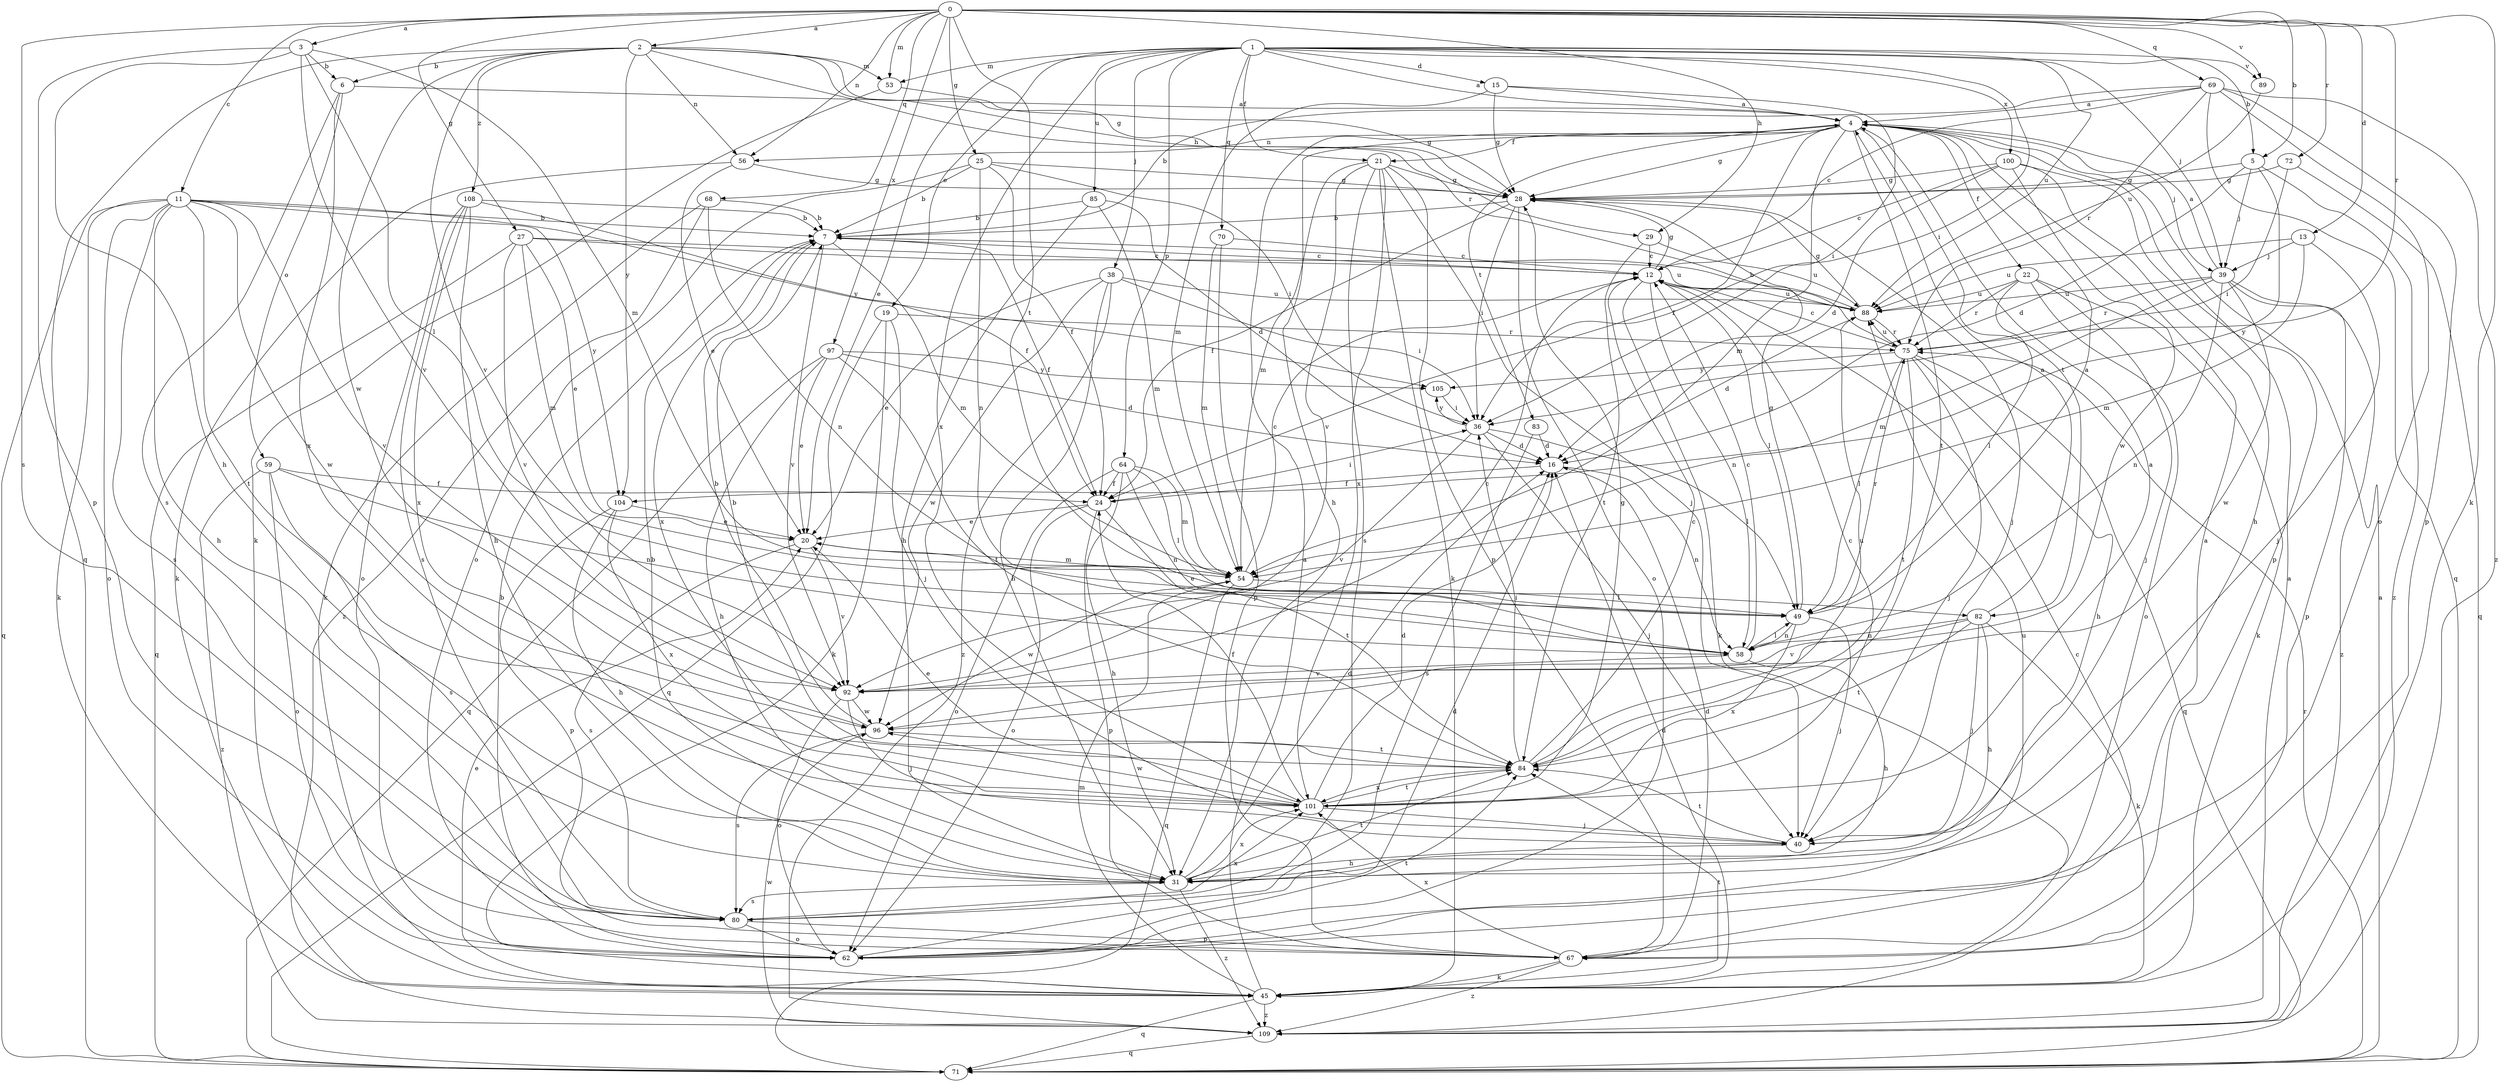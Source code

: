 strict digraph  {
0;
1;
2;
3;
4;
5;
6;
7;
11;
12;
13;
15;
16;
19;
20;
21;
22;
24;
25;
27;
28;
29;
31;
36;
38;
39;
40;
45;
49;
53;
54;
56;
58;
59;
62;
64;
67;
68;
69;
70;
71;
72;
75;
80;
82;
83;
84;
85;
88;
89;
92;
96;
97;
100;
101;
104;
105;
108;
109;
0 -> 2  [label=a];
0 -> 3  [label=a];
0 -> 5  [label=b];
0 -> 11  [label=c];
0 -> 13  [label=d];
0 -> 25  [label=g];
0 -> 27  [label=g];
0 -> 29  [label=h];
0 -> 45  [label=k];
0 -> 53  [label=m];
0 -> 56  [label=n];
0 -> 68  [label=q];
0 -> 69  [label=q];
0 -> 72  [label=r];
0 -> 75  [label=r];
0 -> 80  [label=s];
0 -> 82  [label=t];
0 -> 89  [label=v];
0 -> 97  [label=x];
1 -> 4  [label=a];
1 -> 5  [label=b];
1 -> 15  [label=d];
1 -> 19  [label=e];
1 -> 20  [label=e];
1 -> 21  [label=f];
1 -> 36  [label=i];
1 -> 38  [label=j];
1 -> 39  [label=j];
1 -> 53  [label=m];
1 -> 64  [label=p];
1 -> 70  [label=q];
1 -> 85  [label=u];
1 -> 88  [label=u];
1 -> 89  [label=v];
1 -> 100  [label=x];
1 -> 101  [label=x];
2 -> 6  [label=b];
2 -> 28  [label=g];
2 -> 29  [label=h];
2 -> 53  [label=m];
2 -> 56  [label=n];
2 -> 71  [label=q];
2 -> 75  [label=r];
2 -> 92  [label=v];
2 -> 96  [label=w];
2 -> 104  [label=y];
2 -> 108  [label=z];
3 -> 6  [label=b];
3 -> 31  [label=h];
3 -> 49  [label=l];
3 -> 54  [label=m];
3 -> 67  [label=p];
3 -> 92  [label=v];
4 -> 21  [label=f];
4 -> 22  [label=f];
4 -> 24  [label=f];
4 -> 28  [label=g];
4 -> 31  [label=h];
4 -> 39  [label=j];
4 -> 54  [label=m];
4 -> 56  [label=n];
4 -> 82  [label=t];
4 -> 83  [label=t];
4 -> 84  [label=t];
5 -> 16  [label=d];
5 -> 28  [label=g];
5 -> 39  [label=j];
5 -> 104  [label=y];
5 -> 109  [label=z];
6 -> 4  [label=a];
6 -> 59  [label=o];
6 -> 80  [label=s];
6 -> 101  [label=x];
7 -> 12  [label=c];
7 -> 24  [label=f];
7 -> 54  [label=m];
7 -> 92  [label=v];
7 -> 101  [label=x];
11 -> 7  [label=b];
11 -> 31  [label=h];
11 -> 45  [label=k];
11 -> 62  [label=o];
11 -> 71  [label=q];
11 -> 80  [label=s];
11 -> 84  [label=t];
11 -> 92  [label=v];
11 -> 96  [label=w];
11 -> 104  [label=y];
11 -> 105  [label=y];
12 -> 28  [label=g];
12 -> 45  [label=k];
12 -> 49  [label=l];
12 -> 58  [label=n];
12 -> 88  [label=u];
13 -> 39  [label=j];
13 -> 40  [label=j];
13 -> 54  [label=m];
13 -> 88  [label=u];
15 -> 4  [label=a];
15 -> 28  [label=g];
15 -> 36  [label=i];
15 -> 54  [label=m];
16 -> 24  [label=f];
16 -> 58  [label=n];
19 -> 40  [label=j];
19 -> 45  [label=k];
19 -> 71  [label=q];
19 -> 75  [label=r];
20 -> 54  [label=m];
20 -> 80  [label=s];
20 -> 92  [label=v];
21 -> 28  [label=g];
21 -> 40  [label=j];
21 -> 45  [label=k];
21 -> 54  [label=m];
21 -> 67  [label=p];
21 -> 80  [label=s];
21 -> 92  [label=v];
21 -> 101  [label=x];
22 -> 40  [label=j];
22 -> 45  [label=k];
22 -> 49  [label=l];
22 -> 62  [label=o];
22 -> 75  [label=r];
22 -> 88  [label=u];
24 -> 20  [label=e];
24 -> 36  [label=i];
24 -> 62  [label=o];
24 -> 67  [label=p];
24 -> 84  [label=t];
25 -> 7  [label=b];
25 -> 24  [label=f];
25 -> 28  [label=g];
25 -> 36  [label=i];
25 -> 58  [label=n];
25 -> 62  [label=o];
27 -> 12  [label=c];
27 -> 20  [label=e];
27 -> 54  [label=m];
27 -> 71  [label=q];
27 -> 88  [label=u];
27 -> 92  [label=v];
28 -> 7  [label=b];
28 -> 24  [label=f];
28 -> 36  [label=i];
28 -> 40  [label=j];
28 -> 62  [label=o];
29 -> 12  [label=c];
29 -> 84  [label=t];
29 -> 88  [label=u];
31 -> 7  [label=b];
31 -> 16  [label=d];
31 -> 80  [label=s];
31 -> 84  [label=t];
31 -> 101  [label=x];
31 -> 109  [label=z];
36 -> 16  [label=d];
36 -> 40  [label=j];
36 -> 49  [label=l];
36 -> 92  [label=v];
36 -> 105  [label=y];
38 -> 20  [label=e];
38 -> 31  [label=h];
38 -> 36  [label=i];
38 -> 88  [label=u];
38 -> 96  [label=w];
38 -> 109  [label=z];
39 -> 4  [label=a];
39 -> 54  [label=m];
39 -> 58  [label=n];
39 -> 67  [label=p];
39 -> 75  [label=r];
39 -> 88  [label=u];
39 -> 96  [label=w];
39 -> 109  [label=z];
40 -> 31  [label=h];
40 -> 84  [label=t];
45 -> 4  [label=a];
45 -> 16  [label=d];
45 -> 20  [label=e];
45 -> 54  [label=m];
45 -> 71  [label=q];
45 -> 84  [label=t];
45 -> 109  [label=z];
49 -> 4  [label=a];
49 -> 20  [label=e];
49 -> 28  [label=g];
49 -> 40  [label=j];
49 -> 58  [label=n];
49 -> 75  [label=r];
49 -> 101  [label=x];
53 -> 28  [label=g];
53 -> 45  [label=k];
54 -> 12  [label=c];
54 -> 49  [label=l];
54 -> 71  [label=q];
54 -> 96  [label=w];
56 -> 20  [label=e];
56 -> 28  [label=g];
56 -> 45  [label=k];
58 -> 12  [label=c];
58 -> 31  [label=h];
58 -> 49  [label=l];
58 -> 92  [label=v];
59 -> 24  [label=f];
59 -> 58  [label=n];
59 -> 62  [label=o];
59 -> 80  [label=s];
59 -> 109  [label=z];
62 -> 7  [label=b];
62 -> 16  [label=d];
62 -> 84  [label=t];
62 -> 88  [label=u];
64 -> 24  [label=f];
64 -> 31  [label=h];
64 -> 49  [label=l];
64 -> 54  [label=m];
64 -> 58  [label=n];
64 -> 62  [label=o];
67 -> 4  [label=a];
67 -> 16  [label=d];
67 -> 45  [label=k];
67 -> 101  [label=x];
67 -> 109  [label=z];
68 -> 7  [label=b];
68 -> 45  [label=k];
68 -> 58  [label=n];
68 -> 109  [label=z];
69 -> 4  [label=a];
69 -> 7  [label=b];
69 -> 12  [label=c];
69 -> 62  [label=o];
69 -> 67  [label=p];
69 -> 71  [label=q];
69 -> 75  [label=r];
69 -> 109  [label=z];
70 -> 12  [label=c];
70 -> 54  [label=m];
70 -> 67  [label=p];
71 -> 4  [label=a];
71 -> 75  [label=r];
72 -> 28  [label=g];
72 -> 36  [label=i];
72 -> 71  [label=q];
75 -> 12  [label=c];
75 -> 31  [label=h];
75 -> 40  [label=j];
75 -> 49  [label=l];
75 -> 71  [label=q];
75 -> 84  [label=t];
75 -> 88  [label=u];
75 -> 105  [label=y];
80 -> 62  [label=o];
80 -> 67  [label=p];
80 -> 101  [label=x];
82 -> 4  [label=a];
82 -> 31  [label=h];
82 -> 40  [label=j];
82 -> 45  [label=k];
82 -> 58  [label=n];
82 -> 84  [label=t];
82 -> 92  [label=v];
83 -> 16  [label=d];
83 -> 80  [label=s];
84 -> 7  [label=b];
84 -> 12  [label=c];
84 -> 36  [label=i];
84 -> 88  [label=u];
84 -> 101  [label=x];
85 -> 7  [label=b];
85 -> 16  [label=d];
85 -> 31  [label=h];
85 -> 54  [label=m];
88 -> 7  [label=b];
88 -> 16  [label=d];
88 -> 28  [label=g];
88 -> 75  [label=r];
89 -> 88  [label=u];
92 -> 12  [label=c];
92 -> 40  [label=j];
92 -> 62  [label=o];
92 -> 96  [label=w];
96 -> 7  [label=b];
96 -> 80  [label=s];
96 -> 84  [label=t];
97 -> 16  [label=d];
97 -> 20  [label=e];
97 -> 31  [label=h];
97 -> 71  [label=q];
97 -> 84  [label=t];
97 -> 105  [label=y];
100 -> 12  [label=c];
100 -> 16  [label=d];
100 -> 28  [label=g];
100 -> 31  [label=h];
100 -> 67  [label=p];
100 -> 96  [label=w];
101 -> 4  [label=a];
101 -> 12  [label=c];
101 -> 16  [label=d];
101 -> 20  [label=e];
101 -> 24  [label=f];
101 -> 28  [label=g];
101 -> 40  [label=j];
101 -> 84  [label=t];
101 -> 96  [label=w];
104 -> 20  [label=e];
104 -> 31  [label=h];
104 -> 67  [label=p];
104 -> 101  [label=x];
105 -> 36  [label=i];
108 -> 7  [label=b];
108 -> 24  [label=f];
108 -> 31  [label=h];
108 -> 62  [label=o];
108 -> 80  [label=s];
108 -> 101  [label=x];
109 -> 4  [label=a];
109 -> 12  [label=c];
109 -> 71  [label=q];
109 -> 96  [label=w];
}
